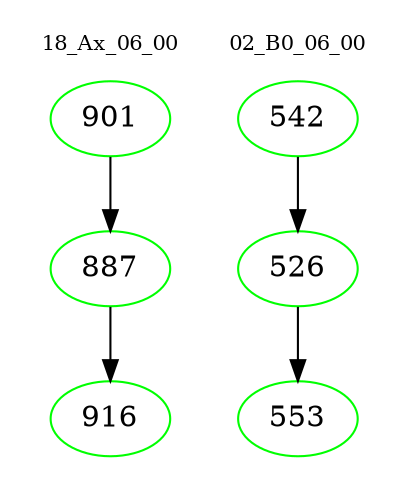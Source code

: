 digraph{
subgraph cluster_0 {
color = white
label = "18_Ax_06_00";
fontsize=10;
T0_901 [label="901", color="green"]
T0_901 -> T0_887 [color="black"]
T0_887 [label="887", color="green"]
T0_887 -> T0_916 [color="black"]
T0_916 [label="916", color="green"]
}
subgraph cluster_1 {
color = white
label = "02_B0_06_00";
fontsize=10;
T1_542 [label="542", color="green"]
T1_542 -> T1_526 [color="black"]
T1_526 [label="526", color="green"]
T1_526 -> T1_553 [color="black"]
T1_553 [label="553", color="green"]
}
}
